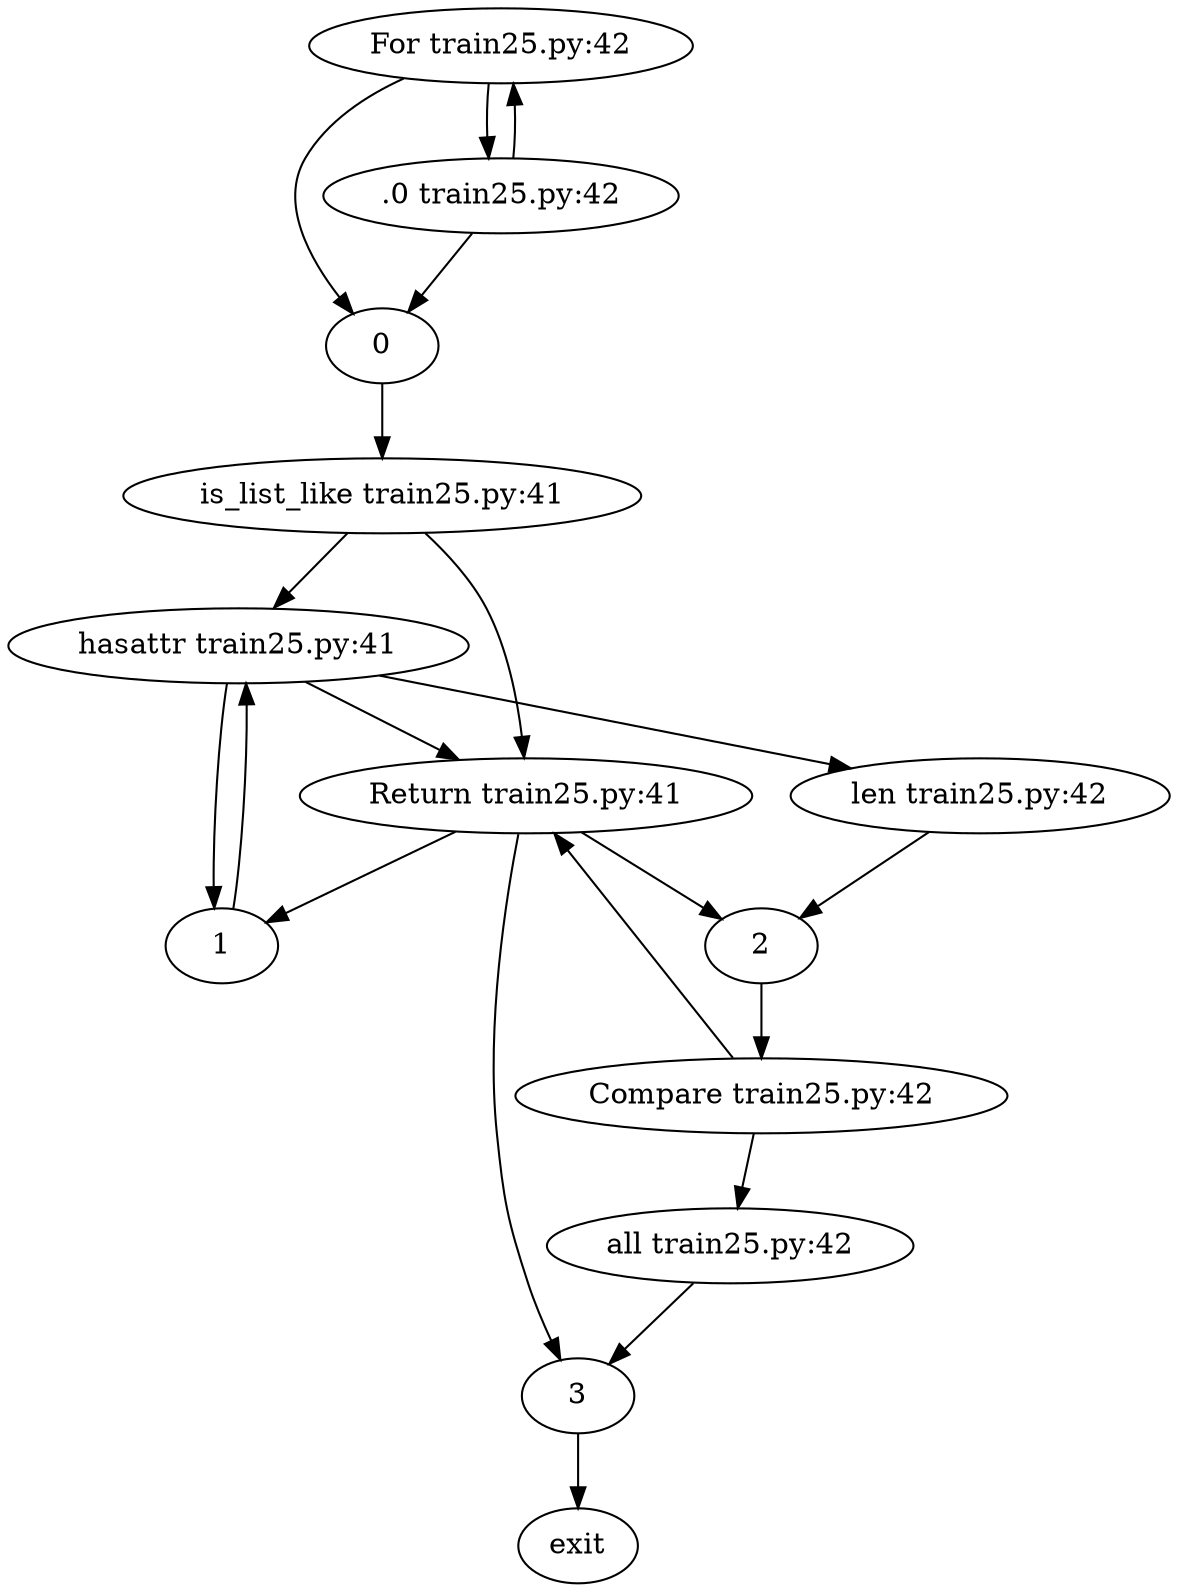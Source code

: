 strict digraph {"For train25.py:42" -> ".0 train25.py:42"
-> "0"
".0 train25.py:42" -> "For train25.py:42"
-> "0"
->
"is_list_like train25.py:41" -> "hasattr train25.py:41"
-> "1"
"is_list_like train25.py:41" -> "Return train25.py:41"
-> "1"
->
"hasattr train25.py:41" -> "len train25.py:42"
-> "2"
"hasattr train25.py:41" -> "Return train25.py:41"
-> "2"
->
"Compare train25.py:42" -> "all train25.py:42"
-> "3"
"Compare train25.py:42" -> "Return train25.py:41"
-> "3"
->
exit
}